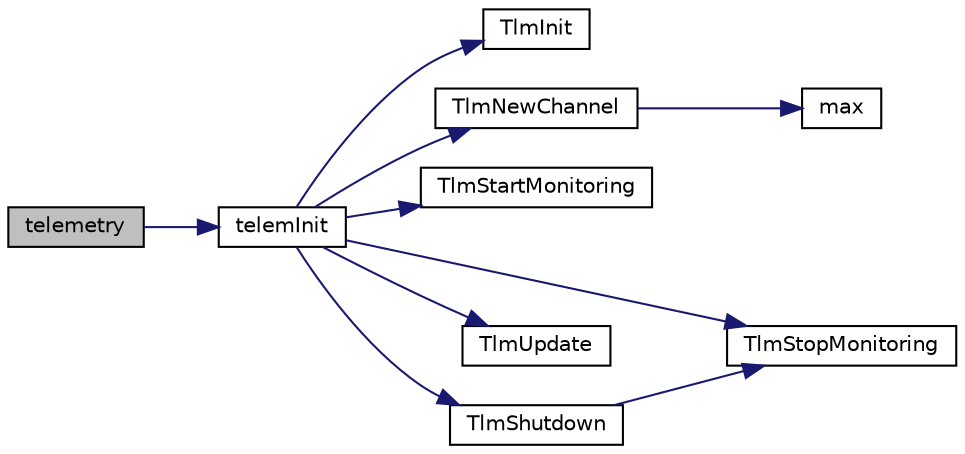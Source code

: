 digraph "telemetry"
{
  edge [fontname="Helvetica",fontsize="10",labelfontname="Helvetica",labelfontsize="10"];
  node [fontname="Helvetica",fontsize="10",shape=record];
  rankdir="LR";
  Node1 [label="telemetry",height=0.2,width=0.4,color="black", fillcolor="grey75", style="filled", fontcolor="black"];
  Node1 -> Node2 [color="midnightblue",fontsize="10",style="solid",fontname="Helvetica"];
  Node2 [label="telemInit",height=0.2,width=0.4,color="black", fillcolor="white", style="filled",URL="$telemetryitf_8cpp.html#a69bc73239378961c0c4dd8df6cbf0c70"];
  Node2 -> Node3 [color="midnightblue",fontsize="10",style="solid",fontname="Helvetica"];
  Node3 [label="TlmInit",height=0.2,width=0.4,color="black", fillcolor="white", style="filled",URL="$telemetry_8cpp.html#a2a2a1cfb71c1d15a6ab13e184b7022a8"];
  Node2 -> Node4 [color="midnightblue",fontsize="10",style="solid",fontname="Helvetica"];
  Node4 [label="TlmNewChannel",height=0.2,width=0.4,color="black", fillcolor="white", style="filled",URL="$telemetry_8cpp.html#a44f67e27e0f6a4c7edd45ad113660eb5"];
  Node4 -> Node5 [color="midnightblue",fontsize="10",style="solid",fontname="Helvetica"];
  Node5 [label="max",height=0.2,width=0.4,color="black", fillcolor="white", style="filled",URL="$_basic_8h.html#a5d2b2bbbf85f9a5ef76ff76cf42a4e69"];
  Node2 -> Node6 [color="midnightblue",fontsize="10",style="solid",fontname="Helvetica"];
  Node6 [label="TlmStartMonitoring",height=0.2,width=0.4,color="black", fillcolor="white", style="filled",URL="$telemetry_8cpp.html#a06af7b921f46587d2edd581bc02b6195"];
  Node2 -> Node7 [color="midnightblue",fontsize="10",style="solid",fontname="Helvetica"];
  Node7 [label="TlmStopMonitoring",height=0.2,width=0.4,color="black", fillcolor="white", style="filled",URL="$telemetry_8cpp.html#a0a0a1acc19519a4391e6833bd66cd038"];
  Node2 -> Node8 [color="midnightblue",fontsize="10",style="solid",fontname="Helvetica"];
  Node8 [label="TlmUpdate",height=0.2,width=0.4,color="black", fillcolor="white", style="filled",URL="$telemetry_8cpp.html#af791f623d423a19c24c621fccc3cc74b"];
  Node2 -> Node9 [color="midnightblue",fontsize="10",style="solid",fontname="Helvetica"];
  Node9 [label="TlmShutdown",height=0.2,width=0.4,color="black", fillcolor="white", style="filled",URL="$telemetry_8cpp.html#a6b1aa15fcabcc6148ed78537fbba3e11"];
  Node9 -> Node7 [color="midnightblue",fontsize="10",style="solid",fontname="Helvetica"];
}
